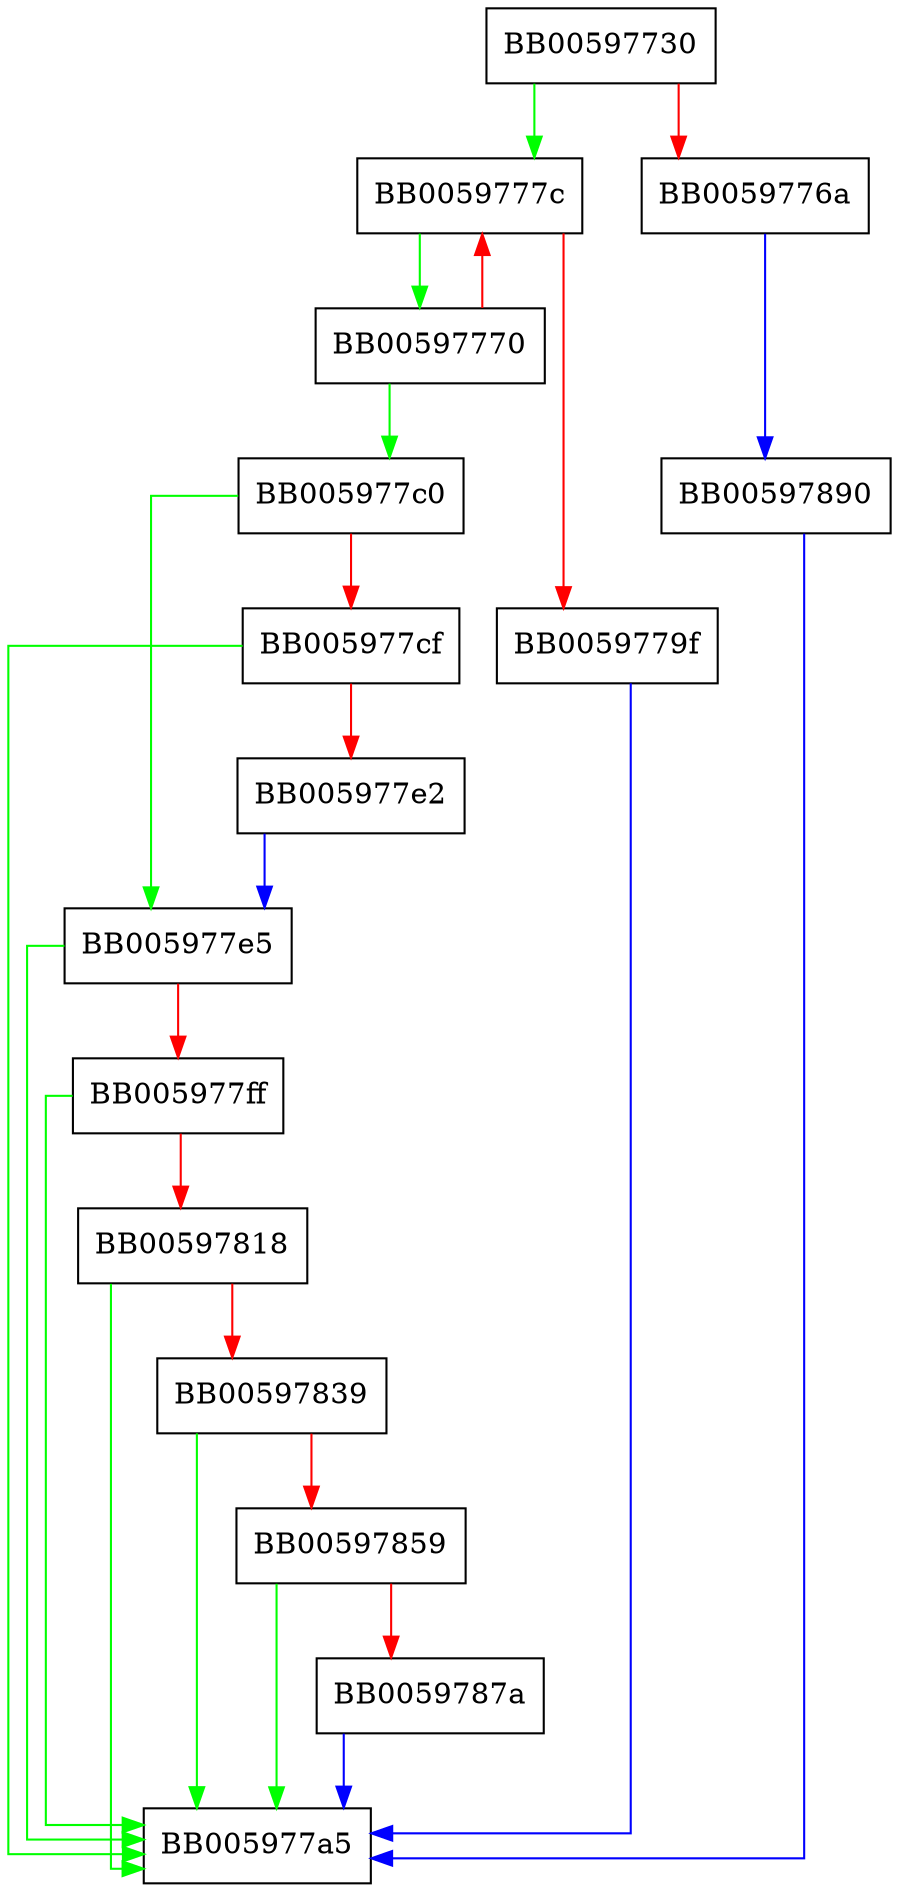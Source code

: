 digraph ossl_ec_GFp_simple_blind_coordinates {
  node [shape="box"];
  graph [splines=ortho];
  BB00597730 -> BB0059777c [color="green"];
  BB00597730 -> BB0059776a [color="red"];
  BB0059776a -> BB00597890 [color="blue"];
  BB00597770 -> BB005977c0 [color="green"];
  BB00597770 -> BB0059777c [color="red"];
  BB0059777c -> BB00597770 [color="green"];
  BB0059777c -> BB0059779f [color="red"];
  BB0059779f -> BB005977a5 [color="blue"];
  BB005977c0 -> BB005977e5 [color="green"];
  BB005977c0 -> BB005977cf [color="red"];
  BB005977cf -> BB005977a5 [color="green"];
  BB005977cf -> BB005977e2 [color="red"];
  BB005977e2 -> BB005977e5 [color="blue"];
  BB005977e5 -> BB005977a5 [color="green"];
  BB005977e5 -> BB005977ff [color="red"];
  BB005977ff -> BB005977a5 [color="green"];
  BB005977ff -> BB00597818 [color="red"];
  BB00597818 -> BB005977a5 [color="green"];
  BB00597818 -> BB00597839 [color="red"];
  BB00597839 -> BB005977a5 [color="green"];
  BB00597839 -> BB00597859 [color="red"];
  BB00597859 -> BB005977a5 [color="green"];
  BB00597859 -> BB0059787a [color="red"];
  BB0059787a -> BB005977a5 [color="blue"];
  BB00597890 -> BB005977a5 [color="blue"];
}